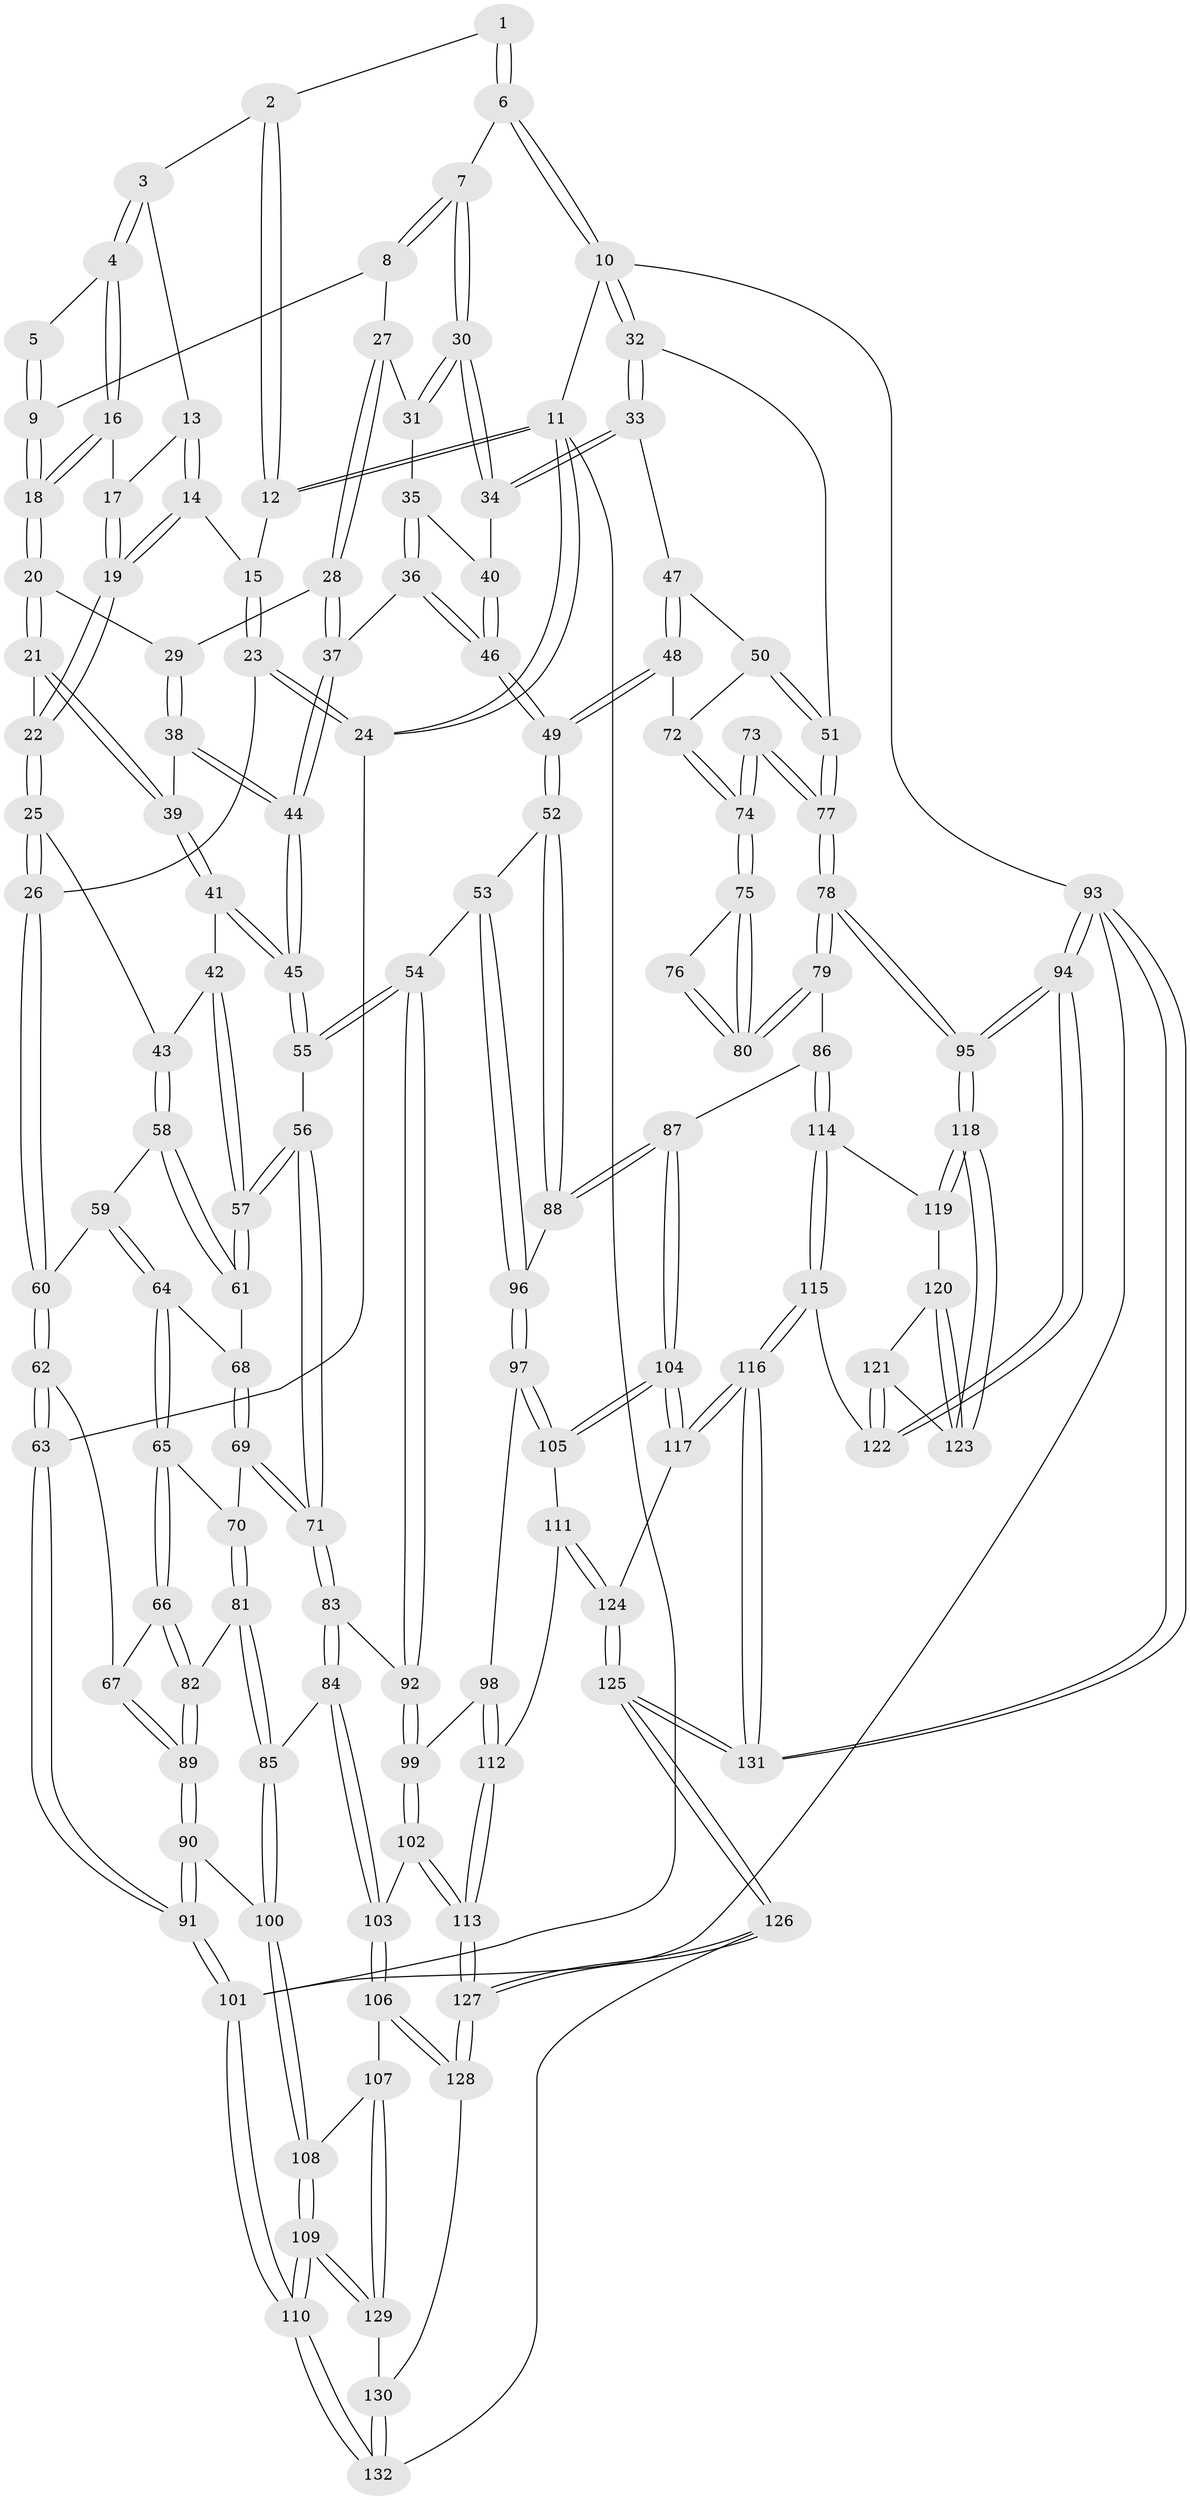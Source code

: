 // Generated by graph-tools (version 1.1) at 2025/11/02/27/25 16:11:53]
// undirected, 132 vertices, 327 edges
graph export_dot {
graph [start="1"]
  node [color=gray90,style=filled];
  1 [pos="+0.4704385593184821+0"];
  2 [pos="+0.10223983562161773+0"];
  3 [pos="+0.1775697094502678+0"];
  4 [pos="+0.326460493291562+0.09041955312659353"];
  5 [pos="+0.4620984081645573+0"];
  6 [pos="+0.8303166540353217+0"];
  7 [pos="+0.749343922653614+0.07446799987245847"];
  8 [pos="+0.5880190920606142+0.13442010226303627"];
  9 [pos="+0.49279956362437083+0.09346028932605517"];
  10 [pos="+1+0"];
  11 [pos="+0+0"];
  12 [pos="+0+0"];
  13 [pos="+0.17030830955494522+0.04502695398271948"];
  14 [pos="+0.12825890420118885+0.1520166458404204"];
  15 [pos="+0.08941516619966403+0.15306964097701986"];
  16 [pos="+0.3303867414478842+0.11271982937336623"];
  17 [pos="+0.27159541600330134+0.1409843603481499"];
  18 [pos="+0.39495708406044516+0.1548093807268834"];
  19 [pos="+0.20069960529065003+0.21335138518165556"];
  20 [pos="+0.39808054631793544+0.20427119832033974"];
  21 [pos="+0.3741702295864498+0.2417820581437018"];
  22 [pos="+0.20336622114799213+0.23095160268850615"];
  23 [pos="+0.03834065215942893+0.18878078774648466"];
  24 [pos="+0+0.2557446082218182"];
  25 [pos="+0.18916216429303456+0.3151386565942274"];
  26 [pos="+0.13236214356969764+0.3474758315560761"];
  27 [pos="+0.5868926700335501+0.1388711077075746"];
  28 [pos="+0.5112207003736884+0.26310755669546937"];
  29 [pos="+0.450347679626072+0.23400346383020496"];
  30 [pos="+0.7784227508208988+0.14880426145167813"];
  31 [pos="+0.6168426237837056+0.2589339073229666"];
  32 [pos="+1+0"];
  33 [pos="+0.8280094077963279+0.23501024477266283"];
  34 [pos="+0.8138802758470326+0.22648636045263906"];
  35 [pos="+0.6169181062167708+0.26546502867458227"];
  36 [pos="+0.5789668152350982+0.3307102294612415"];
  37 [pos="+0.5372934676951229+0.3370036492894167"];
  38 [pos="+0.4371733270267695+0.3277004696730715"];
  39 [pos="+0.3676876433261312+0.27978501333848627"];
  40 [pos="+0.7652982088918814+0.2687534466170667"];
  41 [pos="+0.3371858956507669+0.3250584687678202"];
  42 [pos="+0.3059184734019032+0.35644245895230137"];
  43 [pos="+0.264593915459882+0.35434965423407394"];
  44 [pos="+0.5019776685574331+0.38512198866016784"];
  45 [pos="+0.4978825614989448+0.3968894216241373"];
  46 [pos="+0.6848943281169596+0.36970842851679714"];
  47 [pos="+0.8528164273222679+0.27153931205821974"];
  48 [pos="+0.8439246020821527+0.480105286277386"];
  49 [pos="+0.7044607658783466+0.49052509178215253"];
  50 [pos="+1+0.3817898156548634"];
  51 [pos="+1+0.390602869313538"];
  52 [pos="+0.7027747593631909+0.4922792863723325"];
  53 [pos="+0.6102851641925461+0.544826715081658"];
  54 [pos="+0.5272362655532283+0.5258934929664191"];
  55 [pos="+0.478159113943145+0.4875329074033623"];
  56 [pos="+0.4286716207871161+0.49514213839254906"];
  57 [pos="+0.39947953709908063+0.4823979997084686"];
  58 [pos="+0.24840939643248133+0.4510877361725945"];
  59 [pos="+0.23245335627786473+0.4571172161106698"];
  60 [pos="+0.11808427374928177+0.36187781960061866"];
  61 [pos="+0.29330648954341443+0.501641491801878"];
  62 [pos="+0.02053851078075088+0.4474046072913081"];
  63 [pos="+0+0.4591069453038224"];
  64 [pos="+0.1757772765418284+0.49692681945835215"];
  65 [pos="+0.1533346746950144+0.503073900447014"];
  66 [pos="+0.11477374656841498+0.5068863814676406"];
  67 [pos="+0.041225895102119776+0.4626747522841389"];
  68 [pos="+0.2760708763783387+0.5202285963612798"];
  69 [pos="+0.2685903843757049+0.5419005060019757"];
  70 [pos="+0.24907852418589227+0.5575424399125197"];
  71 [pos="+0.34301951547419673+0.6446946273512513"];
  72 [pos="+0.8490366715161451+0.4836323077529454"];
  73 [pos="+0.9881036864006463+0.5437347603494909"];
  74 [pos="+0.8579215393243774+0.5029499627962396"];
  75 [pos="+0.8703320492531573+0.5941894668054898"];
  76 [pos="+0.9748648951794108+0.559285408784237"];
  77 [pos="+1+0.521159575756881"];
  78 [pos="+1+0.713417983774613"];
  79 [pos="+0.8802935770950049+0.7229515624644032"];
  80 [pos="+0.880376850896542+0.7101851651988395"];
  81 [pos="+0.214223319929793+0.6179715448776903"];
  82 [pos="+0.16883597089126237+0.6059416475398061"];
  83 [pos="+0.33841734929605094+0.6616647581709206"];
  84 [pos="+0.31342566066583344+0.7085989504401252"];
  85 [pos="+0.30156491708529126+0.7066921690465153"];
  86 [pos="+0.8764446934310546+0.7257315368899538"];
  87 [pos="+0.8504442007442888+0.7306610831127138"];
  88 [pos="+0.7954415430503284+0.6841920149034714"];
  89 [pos="+0.10529203196990286+0.6920750863379663"];
  90 [pos="+0.09031180386279959+0.7241688550055008"];
  91 [pos="+0+0.7344800209656215"];
  92 [pos="+0.4912918861528778+0.6473150302433206"];
  93 [pos="+1+1"];
  94 [pos="+1+1"];
  95 [pos="+1+0.9794805865819995"];
  96 [pos="+0.6326064691153273+0.628839222964171"];
  97 [pos="+0.6108340336359458+0.7384389459448005"];
  98 [pos="+0.5426635533207321+0.7637118394609068"];
  99 [pos="+0.5030334726143283+0.7615405252217408"];
  100 [pos="+0.1509213442058831+0.7657769946392178"];
  101 [pos="+0+1"];
  102 [pos="+0.4283107078043453+0.8004858204882946"];
  103 [pos="+0.3802602747245646+0.8078715787881382"];
  104 [pos="+0.7471462850027865+0.8090632975522918"];
  105 [pos="+0.7225821672379676+0.805068083171055"];
  106 [pos="+0.3761418813513989+0.8173244556631655"];
  107 [pos="+0.33481707633724667+0.851731340822908"];
  108 [pos="+0.15452112118083602+0.8048743979175672"];
  109 [pos="+0.1372185698510828+1"];
  110 [pos="+0+1"];
  111 [pos="+0.636936070877991+0.8700589228568614"];
  112 [pos="+0.5847276726483088+0.8767716160322389"];
  113 [pos="+0.5502891694013653+0.9405344230467216"];
  114 [pos="+0.8938847041228446+0.7943818707322573"];
  115 [pos="+0.825391557928426+1"];
  116 [pos="+0.7780179235593023+1"];
  117 [pos="+0.747253226445348+0.8103769108521653"];
  118 [pos="+1+0.9234711271681352"];
  119 [pos="+0.9057189375218582+0.8211924570439528"];
  120 [pos="+0.9134692084063499+0.8580739181098745"];
  121 [pos="+0.921819637910469+0.9333759567898684"];
  122 [pos="+0.9048193550225199+0.9539421655609379"];
  123 [pos="+1+0.9241177292967833"];
  124 [pos="+0.6462758146247981+0.9324905160467344"];
  125 [pos="+0.6396566564189446+1"];
  126 [pos="+0.6230619689981182+1"];
  127 [pos="+0.5533776973228229+0.9981092014783172"];
  128 [pos="+0.4045411822849464+0.9029138525261416"];
  129 [pos="+0.25501745846478685+0.9369037575038"];
  130 [pos="+0.4005031203279455+0.9798541763780918"];
  131 [pos="+0.7135973604156332+1"];
  132 [pos="+0.4360290898365183+1"];
  1 -- 2;
  1 -- 6;
  1 -- 6;
  2 -- 3;
  2 -- 12;
  2 -- 12;
  3 -- 4;
  3 -- 4;
  3 -- 13;
  4 -- 5;
  4 -- 16;
  4 -- 16;
  5 -- 9;
  5 -- 9;
  6 -- 7;
  6 -- 10;
  6 -- 10;
  7 -- 8;
  7 -- 8;
  7 -- 30;
  7 -- 30;
  8 -- 9;
  8 -- 27;
  9 -- 18;
  9 -- 18;
  10 -- 11;
  10 -- 32;
  10 -- 32;
  10 -- 93;
  11 -- 12;
  11 -- 12;
  11 -- 24;
  11 -- 24;
  11 -- 101;
  12 -- 15;
  13 -- 14;
  13 -- 14;
  13 -- 17;
  14 -- 15;
  14 -- 19;
  14 -- 19;
  15 -- 23;
  15 -- 23;
  16 -- 17;
  16 -- 18;
  16 -- 18;
  17 -- 19;
  17 -- 19;
  18 -- 20;
  18 -- 20;
  19 -- 22;
  19 -- 22;
  20 -- 21;
  20 -- 21;
  20 -- 29;
  21 -- 22;
  21 -- 39;
  21 -- 39;
  22 -- 25;
  22 -- 25;
  23 -- 24;
  23 -- 24;
  23 -- 26;
  24 -- 63;
  25 -- 26;
  25 -- 26;
  25 -- 43;
  26 -- 60;
  26 -- 60;
  27 -- 28;
  27 -- 28;
  27 -- 31;
  28 -- 29;
  28 -- 37;
  28 -- 37;
  29 -- 38;
  29 -- 38;
  30 -- 31;
  30 -- 31;
  30 -- 34;
  30 -- 34;
  31 -- 35;
  32 -- 33;
  32 -- 33;
  32 -- 51;
  33 -- 34;
  33 -- 34;
  33 -- 47;
  34 -- 40;
  35 -- 36;
  35 -- 36;
  35 -- 40;
  36 -- 37;
  36 -- 46;
  36 -- 46;
  37 -- 44;
  37 -- 44;
  38 -- 39;
  38 -- 44;
  38 -- 44;
  39 -- 41;
  39 -- 41;
  40 -- 46;
  40 -- 46;
  41 -- 42;
  41 -- 45;
  41 -- 45;
  42 -- 43;
  42 -- 57;
  42 -- 57;
  43 -- 58;
  43 -- 58;
  44 -- 45;
  44 -- 45;
  45 -- 55;
  45 -- 55;
  46 -- 49;
  46 -- 49;
  47 -- 48;
  47 -- 48;
  47 -- 50;
  48 -- 49;
  48 -- 49;
  48 -- 72;
  49 -- 52;
  49 -- 52;
  50 -- 51;
  50 -- 51;
  50 -- 72;
  51 -- 77;
  51 -- 77;
  52 -- 53;
  52 -- 88;
  52 -- 88;
  53 -- 54;
  53 -- 96;
  53 -- 96;
  54 -- 55;
  54 -- 55;
  54 -- 92;
  54 -- 92;
  55 -- 56;
  56 -- 57;
  56 -- 57;
  56 -- 71;
  56 -- 71;
  57 -- 61;
  57 -- 61;
  58 -- 59;
  58 -- 61;
  58 -- 61;
  59 -- 60;
  59 -- 64;
  59 -- 64;
  60 -- 62;
  60 -- 62;
  61 -- 68;
  62 -- 63;
  62 -- 63;
  62 -- 67;
  63 -- 91;
  63 -- 91;
  64 -- 65;
  64 -- 65;
  64 -- 68;
  65 -- 66;
  65 -- 66;
  65 -- 70;
  66 -- 67;
  66 -- 82;
  66 -- 82;
  67 -- 89;
  67 -- 89;
  68 -- 69;
  68 -- 69;
  69 -- 70;
  69 -- 71;
  69 -- 71;
  70 -- 81;
  70 -- 81;
  71 -- 83;
  71 -- 83;
  72 -- 74;
  72 -- 74;
  73 -- 74;
  73 -- 74;
  73 -- 77;
  73 -- 77;
  74 -- 75;
  74 -- 75;
  75 -- 76;
  75 -- 80;
  75 -- 80;
  76 -- 80;
  76 -- 80;
  77 -- 78;
  77 -- 78;
  78 -- 79;
  78 -- 79;
  78 -- 95;
  78 -- 95;
  79 -- 80;
  79 -- 80;
  79 -- 86;
  81 -- 82;
  81 -- 85;
  81 -- 85;
  82 -- 89;
  82 -- 89;
  83 -- 84;
  83 -- 84;
  83 -- 92;
  84 -- 85;
  84 -- 103;
  84 -- 103;
  85 -- 100;
  85 -- 100;
  86 -- 87;
  86 -- 114;
  86 -- 114;
  87 -- 88;
  87 -- 88;
  87 -- 104;
  87 -- 104;
  88 -- 96;
  89 -- 90;
  89 -- 90;
  90 -- 91;
  90 -- 91;
  90 -- 100;
  91 -- 101;
  91 -- 101;
  92 -- 99;
  92 -- 99;
  93 -- 94;
  93 -- 94;
  93 -- 131;
  93 -- 131;
  93 -- 101;
  94 -- 95;
  94 -- 95;
  94 -- 122;
  94 -- 122;
  95 -- 118;
  95 -- 118;
  96 -- 97;
  96 -- 97;
  97 -- 98;
  97 -- 105;
  97 -- 105;
  98 -- 99;
  98 -- 112;
  98 -- 112;
  99 -- 102;
  99 -- 102;
  100 -- 108;
  100 -- 108;
  101 -- 110;
  101 -- 110;
  102 -- 103;
  102 -- 113;
  102 -- 113;
  103 -- 106;
  103 -- 106;
  104 -- 105;
  104 -- 105;
  104 -- 117;
  104 -- 117;
  105 -- 111;
  106 -- 107;
  106 -- 128;
  106 -- 128;
  107 -- 108;
  107 -- 129;
  107 -- 129;
  108 -- 109;
  108 -- 109;
  109 -- 110;
  109 -- 110;
  109 -- 129;
  109 -- 129;
  110 -- 132;
  110 -- 132;
  111 -- 112;
  111 -- 124;
  111 -- 124;
  112 -- 113;
  112 -- 113;
  113 -- 127;
  113 -- 127;
  114 -- 115;
  114 -- 115;
  114 -- 119;
  115 -- 116;
  115 -- 116;
  115 -- 122;
  116 -- 117;
  116 -- 117;
  116 -- 131;
  116 -- 131;
  117 -- 124;
  118 -- 119;
  118 -- 119;
  118 -- 123;
  118 -- 123;
  119 -- 120;
  120 -- 121;
  120 -- 123;
  120 -- 123;
  121 -- 122;
  121 -- 122;
  121 -- 123;
  124 -- 125;
  124 -- 125;
  125 -- 126;
  125 -- 126;
  125 -- 131;
  125 -- 131;
  126 -- 127;
  126 -- 127;
  126 -- 132;
  127 -- 128;
  127 -- 128;
  128 -- 130;
  129 -- 130;
  130 -- 132;
  130 -- 132;
}
